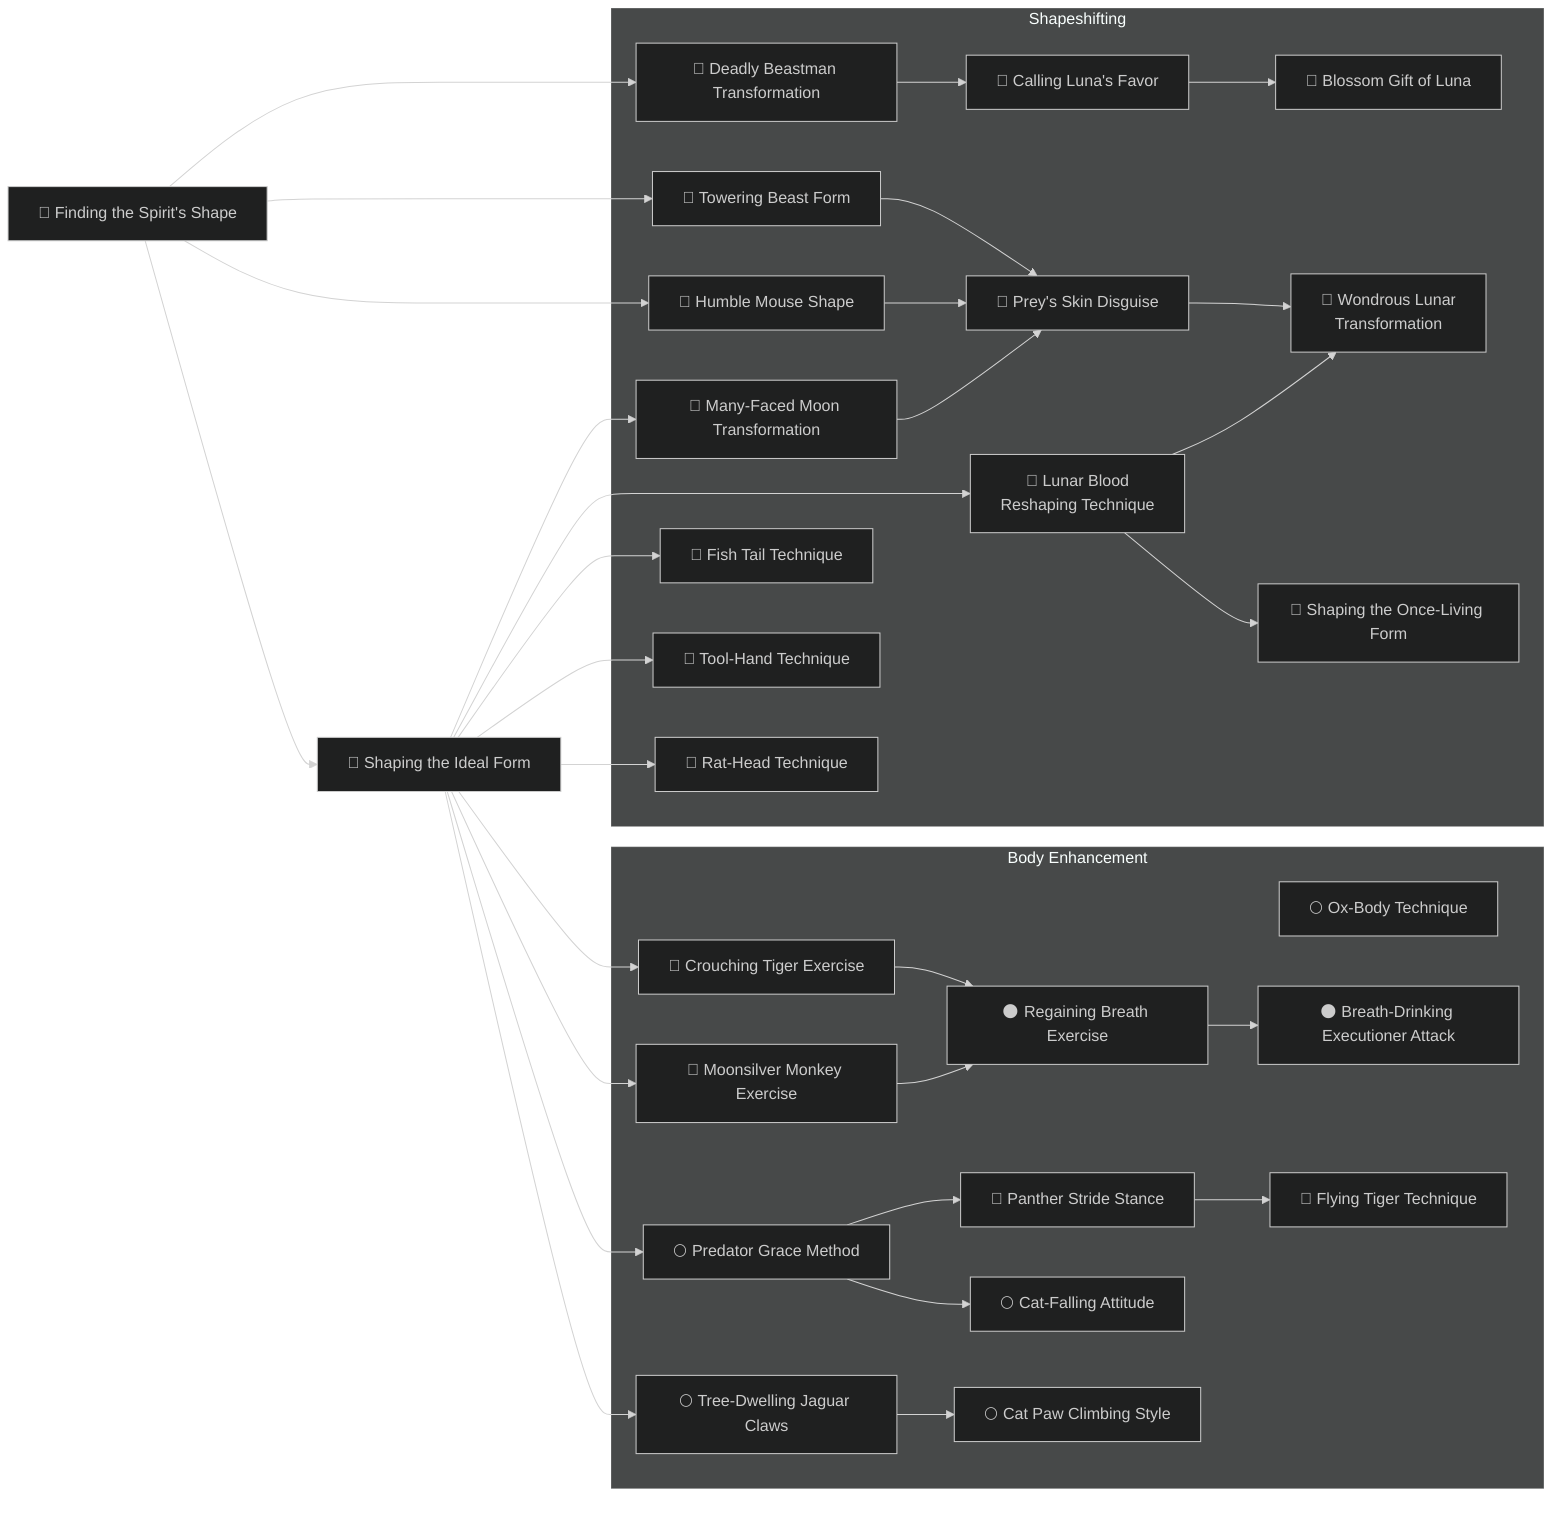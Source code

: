 ---
config:
  theme: dark
---
flowchart LR
    finding_the_spirits_shape[🌙 Finding the Spirit's Shape]
    click finding_the_spirits_shape callback "
        Finding the Spirit's Shape<br>
        <br>
        Cost: 1 mote<br>
        Duration: Instant<br>
        Type: Reflexive<br>
        Minimum Charisma: 2<br>
        Minimum Essence: 1<br>
        Prerequisite Charms: None<br>
        <br>
        When purchasing this Charm, the Lunar chooses an
        animal no larger than an elk and no smaller than a large
        cat. That animal is now the Lunar's spirit animal, and its
        shape is now considered one of the Lunar's true shapes.
        It is thus easier to spot the Lunar's Tell when she assumes
        this animal shape, and if the Lunar becomes locked into
        her true shapes, she can still use this Charm to change
        between her human and totem animal shape.<br>
        Almost all Lunars know this Charm. A Lunar either
        tastes the heart's blood of his totem animal during his
        initiation or, in many cases, finds the totem-shape when
        she Exalts. Such Exalts are driven by an incredible
        craving to consume the life of a beast of their newfound
        shape, so that they can fairly gain its form. If a Lunar
        wants a totem animal larger than an elk or smaller than
        a cat, she may gain one, but she must already know or
        must immediately purchase Humble Mouse Shape or
        Towering Beast Form as appropriate and cannot exceed
        the limits of those Charms.<br>
        A Lunar may change his totem animal, but doing so
        is both costly and dangerous. Those who choose to do so
        must pay a dot of permanent Willpower and buy this
        Charm again. Traces of his previous form remain in the
        Lunar's Tell, to which may be added attributes of the new
        form. A Lunar whose Tell combines the traits of several
        animals is known by other Lunars as a chimera and is
        regarded with scorn. In addition, the Lunar may offend
        the animal avatar of the species he forsakes and, thus,
        gain the enmity of that godly being and the species it
        protects. A Lunar in his totem animal shape may spend
        1 mote to activate this Charm and return to human
        shape. This Charm may be activated only once per turn.<br>
        Members of the Eclipse Caste may not learn this
        Charm, for it draws on a natural power of the Lunar
        Exalted that Solars cannot master or emulate.
        "

    shaping_the_ideal_form[🌙 Shaping the Ideal Form]
    click shaping_the_ideal_form callback "
        Shaping the Ideal Form<br>
        <br>
        Cost: 1 mote<br>
        Duration: Instant<br>
        Type: Simple<br>
        Minimum Manipulation: 2<br>
        Minimum Essence: 1<br>
        Prerequisite Charms: Finding the Spirit's Shape<br>
        <br>
        This Charm allows the Lunar to make minor
        cosmetic changes to the appearance of any of his true
        forms. Such modifications include changing hair, eye
        or skin color by several shades, lengthening (or shortening)
        hair length, reshaping a chin or nose slightly or
        straightening teeth. A modification only applies to
        the form in which it was used — if the Lunar wishes to
        alter is hair color in his human and totem-animal
        shapes, he will have to use this Charm twice. Shaping
        the Ideal Form does not allow the Lunar to assume the
        appearance of another being, though it may help to
        disguise his appearance. Lunars who wish to assume
        the form of specific individuals must learn the Charm
        Prey's Skin Disguise. Shaping the Ideal Form cannot
        be used to conceal the Lunar's Tell or tattoos. No
        matter how much effort is put into the shaping, the
        Charm cannot be used to improve the Lunar's Physical
        Attributes unless the player invests experience in
        raising the Attribute — in that case, training time can
        represent an extended campaign of cosmetic self-
        improvement by reshaping. Overuse of the Charm
        tends to detract from the Lunar's appearance, render-
        ing him bland. It is regarded as a sign of degeneracy and
        vanity among Luna's Beloved.
        "

    subgraph Shapeshifting

        deadly_beastman_transformation[🌙 Deadly Beastman Transformation]
        click deadly_beastman_transformation callback "
        Deadly Beastman Transformation<br>
        <br>
        Cost: 5 motes<br>
        Duration: Instant<br>
        Type: Reflexive<br>
        Minimum Charisma: 2<br>
        Minimum Essence: 2<br>
        Prerequisite Charms: Finding the Spirit's Shape<br>
        <br>
        This powerful Charm allows the Lunar to shift its
        shape into a monstrous hybrid of the human form and its
        totem animal. This shape is three feet taller than the
        Lunar's normal height and enjoys many bonuses. Anyone
        who sees the Lunar in this shape cannot fail to
        mistake him for what he is — a sleek and deadly feral
        killing machine. A character using this shapechanging
        Charm is considered to be in one of his true forms, which
        includes the increased visibility of his Tell.<br>
        The first time a character takes this Charm, he
        receives five Attribute points and two gifts. Both Attribute
        points and gifts must be applied immediately after
        the character purchases this Charm. Subsequent purchases
        of the Charm provide three Attribute points and
        one gift per purchase. A character can purchase this
        Charm no more times than he has points of Essence.<br>
        Each Attribute point represents the war-shape's
        enhanced physical capabilities. One Attribute point
        raises the character's Strength or Stamina by 1 while he
        is in his beastman form, and two Attribute points can
        raise the character's beastman form's Dexterity by 1.
        Once allocated, these bonuses are fixed and cannot be
        modified. These points must be allocated immediately
        when the Charm is purchased - characters cannot save
        up points between purchases of this Charm. When the
        character is in his hybrid war-shape, these bonus Attributes
        are considered to be a natural part of the
        character's Attribute for the purposes of Charms that
        double Attributes and for the purposes of Charms that
        allow the character to convert Attribute dice to auto-
        matic successes on a roll.<br>
        Gifts represent special capabilities the hybrid shape
        offers and give the character some sort of special bonus
        beyond increased Attributes. Gifts often have prerequisite
        gifts, which their effects build on and enhance. A
        character cannot take a gift without taking all of its
        prerequisites. Characters cannot take a gift more than
        once unless the gift specifically permits it. Gifts, like
        the Attribute bonuses, apply only while in hybrid form.
        If the Lunar wishes to take advantage of his gifts in
        human or totem animal form, he must learn Charms
        that have similar effects or else use the Charm Calling
        Luna's Favor.<br>
        In beastman form, weapons and armor worn by the
        Lunar in human form are present in hybrid form as well,
        magically adjusted to suit the size of the hybrid form.
        While the Lunar's adjusted Attributes might allow him
        to wield huge weapons or bear the weight of superheavy
        armor, this Charm does not turn the Lunar's accoutrements
        into such gear. Though the weapons may change
        somewhat in size and shape to accommodate the hybrid's
        large grip, the weapons' and armor's statistics do not
        alter. Defensive gifts (Rugged Hide, Impenetrable Beast-Armor)
        combine with any armor worn by the Lunar.<br>
        Characters can gain large dice pools by means of
        the Deadly Beastman Transformation. Keep in mind
        that the Lunar's running speed, jumping distance and
        lifting ability will likewise change. Players should remember
        that they may use the automatic successes rules
        (Exalted, p. 90-91) rather than rolling dice for many
        Athletics feats.<br>
        Characters in their hybrid shape may spend 5
        motes activate this Charm and assume human form.
        This Charm can be used only once per turn. Because
        assuming totem animal shape with Finding the Spirit's
        Shape requires only 1 mote of Essence and the Lunar
        can then change to human shape with another activation
        of that Charm, it is significantly cheaper for a
        Lunar to pass through animal shape when returning to
        human form (2 motes versus 5). However, this takes an
        extra turn, so Lunars in a hurry sometimes directly
        return to human shape.<br>
        Members of the Eclipse Caste may not learn this
        Charm, for it draws on a natural power of the Lunar
        Exalted that Solars cannot master or emulate.
        "

        calling_lunas_favor[🌙 Calling Luna's Favor]
        click calling_lunas_favor callback "
        Calling Luna's Favor<br>
        <br>
        Cost: 5 motes<br>
        Duration: Scene<br>
        Type: Simple<br>
        Minimum Manipulation: 3<br>
        Minimum Essence: 2<br>
        Prerequisite Charms: Deadly Beastman Transformation<br>
        <br>
        By means of this Charm, a Lunar can draw forth the
        power of one of his gifts when not in Beastman form.
        From immediately after the character activates this Charm
        until the end of the scene or until the character ends the
        Charm's effects, he enjoys the benefits of one of his
        Deadly Beastman Transformation gifts. The gift actually
        manifests and is probably an obvious mark of supernatural
        character. Characters can manifest any gift they
        possess, regardless of whether or not it has prerequisites.
        "

        blossom_gift_of_luna[🌙 Blossom Gift of Luna]
        click blossom_gift_of_luna callback "
        Blossom Gift of Luna<br>
        <br>
        Cost: 3 motes, 1 Willpower<br>
        Duration: Indefinite<br>
        Type: Simple<br>
        Minimum Charisma: 4<br>
        Minimum Essence: 3<br>
        Prerequisite Charms: Calling Luna's Favor<br>
        <br>
        This Charm is an extension of the Charm Calling
        Luna's Favor. By activating this Charm while in
        hybrid form, the Lunar may retain a single Deadly
        Beastman Transformation gift until he ends the
        Charm's effects or he next enters hybrid form. As with
        Calling Luna's Favor, above, the gift actually manifests
        and is in no way concealed by this magic.
        Characters can manifest any gift they possess, regardless
        of whether or not it has prerequisites.
        "

        towering_beast_form[🌙 Towering Beast Form]
        click towering_beast_form callback "
        Towering Beast Form<br>
        <br>
        Cost: None<br>
        Duration: Indefinite<br>
        Type: Special<br>
        Minimum Charisma: 3<br>
        Minimum Essence: 2<br>
        Prerequisite Charms: Finding the Spirit's Shape<br>
        <br>
        Knowledge of this Charm allows the Lunar to as-
        sume a form larger than an elk but no larger than a Tyrant
        Lizard or other large dinosaur. There is no cost to use this
        Charm's effects - learning this Charm simply enhances
        the Lunar's capabilities.
        Members of the Eclipse Caste may not learn this
        Charm, for it draws on a natural power of the Lunar
        Exalted that Solars cannot master or emulate.
        "

        humble_mouse_shape[🌙 Humble Mouse Shape]
        click humble_mouse_shape callback "
        Humble Mouse Shape<br>
        <br>
        Cost: None<br>
        Duration: Indefinite<br>
        Type: Special<br>
        Minimum Charisma: 3<br>
        Minimum Essence: 2<br>
        Prerequisite Charms: Finding the Spirit's Shape<br>
        <br>
        Knowledge of this Charm allows the Lunar to
        shapeshift into a form smaller than a cat but no smaller
        than a field mouse. There is no cost to use this Charm's
        effects — learning this Charm simple enhances the
        Lunar's capabilities.<br>
        Members of the Eclipse Caste may not learn this
        Charm, for it draws on a natural power of the Lunar
        Exalted that Solars cannot master or emulate.
        "



        many_faced_moon_transformation[🌙 Many-Faced Moon Transformation]
        click many_faced_moon_transformation callback "
        Many-Faced Moon Transformation<br>
        <br>
        Cost: 3 motes<br>
        Duration: Instant<br>
        Type: Reflexive<br>
        Minimum Charisma: 4<br>
        Minimum Essence: 2<br>
        Prerequisite Charms: Shaping the Ideal Form<br>
        <br>
        By means of this Charm, the Exalted changes gender,
        males becoming females and vice versa though their
        personalities, knowledge and Traits are unchanged. This
        is not a cosmetic modification — the Charm changes the
        Lunar's biology and he or she becomes capable of siring
        or bearing children as appropriate. While many Lunars
        have a preferred gender, individual Lunars do not have
        a &quot;natural&quot; sex — they're considered to be in true form
        in either gender. Attempts by a pregnant Lunar to use
        this Charm automatically fail.
        "

        preys_skin_disguise[🌙 Prey's Skin Disguise]
        click preys_skin_disguise callback "
        Prey's Skin Disguise<br>
        <br>
        Cost: 5 motes, 1 Willpower<br>
        Duration: Indefinite<br>
        Type: Simple<br>
        Minimum Charisma: 4<br>
        Minimum Essence: 3<br>
        Prerequisite Charms: Towering Beast Form, Humble<br>
        <br>
        Mouse Shape, Many-Faced Moon Transformation
        This Charm allows the Lunar to assume the outward
        appearance of a specific other human. To do so, the
        Lunar must consume the target's heart's blood like any
        other beast whose form she wishes to gain. The Charm
        then allows her to assume the victim's outward appearance
        and Physical Attributes and Appearance, but she
        does not gain the victim's knowledge, Mental or Social
        Attributes or Abilities. If the target is an Exalt, the Lunar
        gains his outward appearance but remains a Lunar. This
        Charm cannot be used to mimic the Fair Folk who,
        though humanoid, are something other.<br>
        The character can still dress and act any way she
        desires — she adopts the victim's outward appearance,
        not personality. A Lunar willing to consume many mor-
        tals can develop quite a diverse catalog of shapes. Just as
        with any other type of shapechanging, the appearance of
        the character's Tell and tattoos is unchanged. Lunars who
        wish to masquerade as the persons they consumed would
        thus be well-advised to use Charms to suppress these
        unmistakable signs. The Charm's effect includes a gender
        change if appropriate, with the same limitations to preg-
        nant characters as Many-Faced Moon Transformation.<br>
        Members of the Eclipse Caste may not learn this
        Charm, for it draws on a natural power of the Lunar
        Exalted that Solars cannot master or emulate.
        "

        lunar_blood_reshaping_technique[🌙 Lunar Blood<br>Reshaping Technique]
        click lunar_blood_reshaping_technique callback "
        Lunar Blood Reshaping Technique<br>
        <br>
        Cost: 3 motes, 1 health level + special<br>
        Duration: One day<br>
        Type: Simple<br>
        Minimum Manipulation: 4<br>
        Minimum Essence: 3<br>
        Prerequisite Charms: Shaping the Ideal Form<br>
        <br>
        By allowing a subject to taste his blood and activating
        this Charm, the Lunar can make minor
        alterations to the form of another willing subject. The
        range of possible changes are as per Shaping the Ideal
        Form - this Charm cannot be used to change a
        target's shape or to give her the appearance of a specific
        other human. Unlike modifications the Lunar makes
        to himself, the changes fade after a day. The subject
        must also spend a temporary Willpower point (two if
        she is an Exalt). Unwilling subjects, tattooed Lunars,
        non-humans, the undead and unmaterialized spirits
        cannot be shaped by this Charm. Once the Charm is
        activated, the player rolls Manipulation + Craft
        (Body Shaping) at standard difficulty. One
        success or more indicates success, while if
        the roll fails, the subject's form is unaltered.
        A botch, however, results in an unexpected
        — and usually unpleasant - outcome.
        "

        wondrous_lunar_transformation[🌙 Wondrous Lunar<br>Transformation]
        click wondrous_lunar_transformation callback "
        Wondrous Lunar Transformation<br>
        <br>
        Cost: 5 motes, 1 Willpower, 1 health level + special<br>
        Duration: One day<br>
        Type: Simple<br>
        Minimum Manipulation: 5<br>
        Minimum Essence: 4<br>
        Prerequisite Charms: Prey's Skin Disguise, Lunar Blood Reshaping Technique<br>
        <br>
        A more powerful version of the Lunar
        Blood Reshaping Technique, this Charm
        allows the Lunar to alter the subject's form to
        match one of the patterns in the Lunar's
        &quot;library.&quot; This process is a difficult one, both
        painful for the subject and requiring immense skill
        by the Lunar, but it allows the subject to attain a non-human
        form or to masquerade as another human. In
        addition to the costs to the Lunar, the subject must
        spend 2 temporary Willpower points (3 if an Exalt).
        Unwilling subjects, tattooed Lunars, non-humans, the
        undead and unmaterialized spirits cannot be shaped
        by this Charm. Once the Charm is activated, the
        Lunar's player rolls Manipulation + Craft (Body
        Shaping) at difficulty 3. Three or more suc-
        cesses indicates success, while if the roll fails (or
        gets only one or two successes), the subject's
        form is unaltered. A botch, however, results in
        an unexpected — and usually unpleasant —
        outcome, probably a subject twisted and
        crippled for the duration or possibly suffering
        permanent damage.
        "

        shaping_the_once_living_form[🌙 Shaping the Once-Living Form]
        click shaping_the_once_living_form callback "
        Shaping the Once-Living Form<br>
        <br>
        Cost: 1 mote per raw cubic foot, 1 per volume increase + 1 health level<br>
        Duration: Indefinite/Instant<br>
        Type: Simple<br>
        Minimum Manipulation: 3<br>
        Minimum Essence: 3<br>
        Prerequisite Charms: Lunar Blood Reshaping Technique<br>
        <br>
        By means of this Charm, a Lunar can reshape inert
        once-living material into another form. He can turn a
        fallen tree into a shelter, a bone into a weapon or a hide
        into clothing. He cannot, however, use the Charm to
        create complex objects (a simple buckle is about as
        sophisticated as it gets), nor can it be used to reshape
        objects that are already under the influence of Charms,
        sorcery or other supernatural effects. The item to be
        shaped must be smeared in the Lunar's blood, costing
        him a single health level (unsoakable lethal damage)
        before Essence can be channeled into the object.<br>
        The texture, appearance and so on of the original
        material remains unaltered — a bone weapon is clearly
        bone, not metal — but the product may be modified by
        conventional methods (dyes, paint and so forth). The
        Essence cost for activating the Charm reflects the amount
        of raw material affected. If the target object is roughly the
        same size as the raw material, the Essence cost of the
        Charm is unaltered. If a size change is part of the process,
        the Lunar must spend additional Essence motes, each
        extra mote allowing the final product's size to be twice
        (or half) that of the raw material. An object fashioned in
        this manner are not permanent, but rather remains while
        the Lunar commits the Essence. If the Lunar uses the
        Essence for other purposes, the object reverts to its
        original form. A Lunar can, however, make his construct
        permanent by spending a point of Willpower, but this
        may only be done at the moment of creation. In this case,
        the Charm is instant, and the Essence returns normally.<br>
        Shaping the object requires a Manipulation + Craft
        roll, usually of difficulty 1. The Storyteller may, however,
        increase this difficulty for more complex shapes.
        This Charm cannot effect the undead.
        "

        fish_tail_technique[🌙 Fish Tail Technique]
        click fish_tail_technique callback "
        Fish Tail Technique<br>
        <br>
        Cost: 6 motes<br>
        Duration: Indefinite<br>
        Type: Simple<br>
        Minimum Charisma: 3<br>
        Minimum Essence: 3<br>
        Prerequisite Charms: Shaping the Ideal Form<br>
        <br>
        Using this Charm, a Lunar transforms his limbs to
        enhance his swimming abilities, turning his limbs into
        flippers, webbing hands and feet or performing other
        similar effects (at the Lunar's discretion) to enhance his
        swimming abilities, allowing him to move through water
        unimpeded at twice his normal movement rate. If the
        Lunar is in a form with innate swimming abilities, such
        as that of a shark or a seal, the Fish Tail Technique
        confers no additional benefits. This Charm does not
        confer the ability to breath water, and the character must
        surface to breathe (per the holding breath rules on p. 243
        of Exalted) or risk drowning.
        "

        tool_hand_technique[🌙 Tool-Hand Technique]
        click tool_hand_technique callback "
        Tool-Hand Technique<br>
        <br>
        Cost: 1 mote<br>
        Duration: One scene<br>
        Type: Simple<br>
        Minimum Manipulation: 2<br>
        Minimum Essence: 2<br>
        Prerequisite Charms: Shaping the Ideal Form<br>
        <br>
        Most Lunars abhor the trappings of civilization, but
        this does not mean that they don't occasionally require
        tools. Unlike mortals, who must keep a range of prefabricated
        tools for such circumstances, a Lunar can reshape
        his body to provide the necessary instruments. Hands
        are strengthened and fingers and claws sharpened and
        reshaped to provide any tool the Exalt might need.
        While using the Tool-Hand Technique, the Lunar can
        naturally perform tasks that would normally require
        tools (for example, boring a hole in wood, hammering a
        peg or picking at stone). The Lunar's hands, feet or
        whatever else is shaped into the tool takes on a superficial
        resemblance to the tool in question but remains
        indisputably flesh and bone (albeit flesh and bone
        surrounded by a nimbus of Essence). A Lunar with
        multiple limbs can equip the multiple limbs at a cost of
        1 mote per limb and suffers no injury from the pounding.
        cutting or rasping of using the &quot;tools.&quot; The Tool-Hand
        Technique cannot be used to form weapons or to otherwise
        give the Lunar an advantage in inflicting or
        withstanding damage, nor does the Lunar work any
        faster than she would with normal tools. Any rolls
        involving Craft gain +2 dice when the Lunar uses this
        Charm.
        "

        rat_head_technique[🌙 Rat-Head Technique]
        click rat_head_technique callback "
        Rat-Head Technique<br>
        <br>
        Cost: 3 motes<br>
        Duration: One scene<br>
        Type: Simple<br>
        Minimum Manipulation: 2<br>
        Minimum Essence: 2<br>
        Prerequisite Charms: Shaping the Ideal Form<br>
        <br>
        By means of this Charm, the Lunar's bones, muscles
        and organs become capable of immense deformation, allowing
        him to squeeze his body through gaps it would not
        normally fit through. By means of this Charm, a human-sized
        Lunar could wriggle through a hole as small as a mouse
        hole or a knothole in a fence. The process is very unsettling
        to watch and is likewise uncomfortable for the Lunar.<br>
        The Rat-Head Technique cannot be used as part of
        any Combo or while the Lunar is under the effects of a
        Charm or sorcery that hardens or reinforces his limbs in
        any manner (such as the Body Weapon Technique). While
        using this Charm, the Lunar's natural soak cannot exceed
        2B/2L under any circumstances, and he cannot parry lethal
        attacks without an appropriate stunt — his &quot;softened&quot; body
        lacks the strength to do so effectively. A Lunar under the
        effect of Rat-Head Technique may dodge normally.
        "
    end

    finding_the_spirits_shape --> deadly_beastman_transformation
    deadly_beastman_transformation --> calling_lunas_favor
    calling_lunas_favor --> blossom_gift_of_luna
    finding_the_spirits_shape --> towering_beast_form
    finding_the_spirits_shape --> humble_mouse_shape
    finding_the_spirits_shape --> shaping_the_ideal_form
    shaping_the_ideal_form --> many_faced_moon_transformation
    towering_beast_form --> preys_skin_disguise
    humble_mouse_shape --> preys_skin_disguise
    many_faced_moon_transformation --> preys_skin_disguise
    shaping_the_ideal_form --> lunar_blood_reshaping_technique
    preys_skin_disguise --> wondrous_lunar_transformation
    lunar_blood_reshaping_technique --> wondrous_lunar_transformation
    lunar_blood_reshaping_technique --> shaping_the_once_living_form
    shaping_the_ideal_form --> fish_tail_technique
    shaping_the_ideal_form --> tool_hand_technique
    shaping_the_ideal_form --> rat_head_technique

    subgraph Body Enhancement
        ox_body_technique[🌕 Ox-Body Technique]
        click ox_body_technique callback "
            Ox-Body Technique<br>
            <br>
            Cost: None
            Duration: Permanent
            Type: Special
            Minimum Stamina: Varies
            Minimum Essence: 1
            Prerequisite Charms: None
            The bodies of the Exalted are far more durable than
            those of mere mortals. To help simulate this, an Exalt
            may buy extra health levels as if they were a Charm. A
            player may purchase this Charm up to once per dot of
            human-form Stamina his character possesses. Each Ox-
            Body Technique Charm purchased can provide two -1
            health levels or four -2 health levels, at the player's
            option, determined at the time of purchase.
            "

        crouching_tiger_exercise[🌙 Crouching Tiger Exercise]
        click crouching_tiger_exercise callback "
            Crouching Tiger Exercise<br>
            <br>
            Cost: 5 motes, 1 Willpower<br>
            Duration: Varies<br>
            Type: Simple<br>
            Minimum Charisma: 3<br>
            Minimum Essence: 2<br>
            Prerequisite Charms: Shaping the Ideal Form<br>
            <br>
            Lunars employ Essence to enhance their muscles via
            this Charm, using a series of stances and static exercises
            to focus Essence into their limbs, increasing their strength
            and resilience. A Lunar using this Charm swells into an
            intimidating, muscular brute. Her tendons stand out like
            taught rope, and her muscles seem ready to burst through
            her skin. The Exalt's player makes a Strength + Athletics
            roll. For every success, add one to the Lunar's Strength.
            That character cannot more than double her initial
            Strength through the use of this Charm. This is a dice
            bonus added by a Charm and should be considered as
            such when determining the maximum effect of other
            dice-bonus Charms. The Charm's effects last for a num-
            ber of turns equal to the character's Essence + the
            number of success rolled. The exercises used to activate
            the Crouching Tiger Exercise require the character's
            undivided dice action for a number of turns equal to 10
            + (the Lunar's Strength prior to this performance of the
            exercise). These turns of preparation must be concurrent
            and uninterrupted and cannot be combined with the
            preparation periods of other, similar exercises.
            "

        moonsilver_monkey_exercise[🌙 Moonsilver Monkey Exercise]
        click moonsilver_monkey_exercise callback "
            Moonsilver Monkey Exercise<br>
            <br>
            Cost: 6 motes, 1 Willpower<br>
            Duration: Varies<br>
            Type: Simple<br>
            Minimum Charisma: 3<br>
            Minimum Essence: 2<br>
            Prerequisite Charms: Shaping the Ideal Form<br>
            <br>
            By performing a series of limbering up exercises and
            stances as he directs Essence through his muscles, a
            Lunar Exalt can temporarily boost his hand-eye coordination,
            his movements becoming fluid and graceful as
            moonsilver. The Exalted's player makes a Dexterity +
            Athletics roll. For every success, add one to the Lunar's
            Dexterity. That character cannot more than double his
            initial Dexterity through the use of this Charm. This is
            a dice bonus added by a Charm and should be considered
            as such when determining the maximum effect of other
            dice-bonus Charms. The Charm's effects last for a num-
            ber of turns equal to the character's Essence + the
            number of success rolled. Enacting the Moonsilver Monkey
            Exercise requires the character's undivided dice
            action for a number of turns equal to (the Lunar's
            Dexterity prior to the performance of this exercise) + 10.
            These turns of preparation must be concurrent and
            uninterrupted, and cannot be combined with the preparation
            periods of other, similar exercises.
            "

        regaining_breath_exercise[🌑 Regaining Breath Exercise]
        click regaining_breath_exercise callback "
            Regaining Breath Exercise<br>
            <br>
            Cost: 1 Willpower<br>
            Duration: Instant<br>
            Type: Simple<br>
            Minimum Intelligence: 4<br>
            Minimum Essence: 3<br>
            Prerequisite Charms: Crouching Tiger Exercise, Moonsilver Monkey Exercise<br>
            <br>
            In addition to using his Essence to fortify his body,
            a Lunar can draw on his strength of spirit to fortify his
            Essence. By entering a trance and focusing his mind
            inward for a number of turns equal to (20 - his Stamina),
            a Lunar can regain motes of Essence. Doing so requires a
            Stamina + Endurance roll. For every success, the Lunar
            gains 2 motes of Essence. The character cannot regain
            more than his normal maximum temporary Essence, nor
            can he regain more than (his permanent Essence x 2)
            motes per use of the Charm. These turns of concentration
            must be concurrent and uninterrupted and cannot
            be combined with the preparation periods of other,
            similar exercises.
            "

        breath_drinking_executioner_attack[🌑 Breath-Drinking Executioner Attack]
        click breath_drinking_executioner_attack callback "
            Breath-Drinking Executioner Attack<br>
            <br>
            Cost: 2 motes<br>
            Duration: Instant<br>
            Type: Reflexive<br>
            Minimum Wits: 4<br>
            Minimum Essence: 4<br>
            Prerequisite Charms: Regaining Breath Exercise<br>
            <br>
            The death of an individual releases her body's
            Essence, which forms the target's lower or &quot;animal&quot;
            soul. By means of the Breath-Drinking Executioner
            Attack, a Lunar can trap and consume this vital energy
            to restore his own Essence reserves. By activating this
            Charm immediately after slaying an opponent, a Lunar
            regains the result of one 10-sided die in motes of
            Essence. An Exalt cannot regain more Essence in a
            given turn than he has points of Stamina. The Exalt
            may not exceed his normal maximum temporary Essence
            through the use of this Charm.
            "

        predator_grace_method[🌕 Predator Grace Method]
        click predator_grace_method callback "
            Predator Grace Method<br>
            <br>
            Cost: 1 mote per 2 dice<br>
            Duration: Instant<br>
            Type: Reflexive<br>
            Minimum Dexterity: 3<br>
            Minimum Essence: 2<br>
            Prerequisite Charms: Shaping the Ideal Form<br>
            <br>
            Using this Charm, the Lunar gains preternatural
            balance beyond that of even the greatest feline hunter.
            The Exalt can walk across surfaces as fragile as bamboo
            and string with ease and casually resists efforts to unbalance
            him. By spending motes of Essence, the Lunar's
            player may convert Dexterity dice into automatic successes
            when making a single Athletics roll related to
            balance and climbing or when rolling to resist or escape
            sweeps, clinches, holds and tackles. Upon activating the
            Charm, the Lunar's body and features undergo subtle
            changes, resulting in a lithe and graceful appearance that
            shifts to give him the best balance and grip possible in the
            present circumstances.
            "

        panther_stride_stance[🌙 Panther Stride Stance]
        click panther_stride_stance callback "
            Panther Stride Stance<br>
            <br>
            Cost: 4 motes<br>
            Duration: One scene<br>
            Type: Simple<br>
            Minimum Manipulation: 3<br>
            Minimum Essence: 2<br>
            Prerequisite Charms: Predator Grace Method<br>
            <br>
            Using this Charm, the Lunar's legs shift into the
            likeness of the legs of a giant cat, and his whole body
            twists slightly, becoming lower and more streamlined.
            For the remainder of the scene, the character can move
            at twice his normal movement rate and leap three times
            his normal jumping distance. If the target surface is
            uncertain, the Lunar's player must still make a (Dexterity
            or Wits) + Athletics roll normally for the character to
            land successfully (see p. 252 of Exalted) after such a leap.
            A Lunar may carry a &quot;passenger&quot; on such a leap, though
            doing so reduces his effective Dexterity by one and his
            effective Strength by two. A Full Moon who uses this
            Charm in conjunction with his anima power moves at
            three times his normal movement rate and can leap five
            times his normal jumping distance.
            "

        flying_tiger_technique[🌙 Flying Tiger Technique]
        click flying_tiger_technique callback "
            Flying Tiger Technique<br>
            <br>
            Cost: 3 motes<br>
            Duration: One Scene<br>
            Type: Simple<br>
            Minimum Manipulation: 4<br>
            Minimum Essence: 3<br>
            Prerequisite Charms: Panther Stride Stance<br>
            <br>
            By creating a flap of skin between his arms and legs,
            a Lunar can drastically extend his leaping abilities.
            Using the skin flap as crude gliding wings, a Lunar using
            this technique can extend his horizontal leaping abilities
            in excess of 10 times his normal leaping distance, though
            this depends on his trading height for distance. He can
            travel 20 yards per dot of Strength and Athletics, and
            another two yards for every yard of altitude he descends.
            For example, a Lunar with Strength 3, Athletics 3 who
            leaps from a branch 100 yards up may glide to a point on
            the ground 320 yards away ([3 x 20] + [3 x 20] + [2 × 100]
            yards). The Lunar may attempt to extend this distance
            by rolling Dexterity + Athletics, each success adding 10
            percent to the range. The anima powers of a Full Moon
            Lunar, the effect of Panther Stride Stance and other
            movement-enhancing Charms do not add to the gliding
            distance of the Skin-Flap Flying Method.
            "

        cat_falling_attitude[🌕 Cat-Falling Attitude]
        click cat_falling_attitude callback "
            Cat-Falling Attitude<br>
            <br>
            Cost: 3 motes<br>
            Duration: Instant<br>
            Type: Supplemental<br>
            Minimum Dexterity: 3<br>
            Minimum Essence: 2<br>
            Prerequisite Charms: Predator Grace Method<br>
            <br>
            Using this Charm, a Lunar greatly improves his
            ability to avoid damage from a fall. He will always land
            on his feet and suffers only one level of bashing damage
            for every 10 feet fallen. Furthermore, he only suffers
            lethal damage if he falls more than 100 feet or onto a
            treacherous surface such as spikes.
            "

        tree_dwelling_jaguar_claws[🌕 Tree-Dwelling Jaguar Claws]
        click tree_dwelling_jaguar_claws callback "
            Tree-Dwelling Jaguar Claws<br>
            <br>
            Cost: 3 motes<br>
            Duration: One scene<br>
            Type: Simple<br>
            Minimum Dexterity: 3<br>
            Minimum Essence: 3<br>
            Prerequisite Charms: Shaping the Ideal Form<br>
            <br>
            Using his protean abilities to grow claws and to
            adapt his skeleton and muscles, a Lunar Exalted can
            ascend trees (or other surfaces where his claws can
            grip) with surprising ease. The Lunar normally uses
            half his movement rate when climbing but may use his
            full movement rate without penalty if his player makes
            a successful Dexterity + Athletics roll. When faced
            with difficult climbing conditions (high winds, overhangs,
            etc.) a Lunar using this Charm reduces the
            difficulty of the Dexterity + Athletics roll by l (but not
            below 1). If the Lunar makes unarmed Brawl or Martial
            Arts attacks while the Charm is active, his attacks
            inflict lethal damage.
            "

        cat_paw_climbing_style[🌕 Cat Paw Climbing Style]
        click cat_paw_climbing_style callback "
            Cat-Paw Climbing Style<br>
            <br>
            Cost: 5 motes<br>
            Duration: One scene<br>
            Type: Simple<br>
            Minimum Dexterity: 4<br>
            Minimum Essence: 4<br>
            Prerequisite Charms: Tree-Dwelling Jaguar Claws<br>
            <br>
            Using this Charm, a Lunar may ascend, descend or
            traverse any surface with relative ease, even if there are
            no obvious handholds. Instead, he relies on minute
            adjustments to his fingers and toes to exploit minute
            variations in surface texture. The Lunar may move up to
            half his normal movement rate either horizontally or
            vertically and reduces the difficulty of all Dexterity +
            Athletics rolls by 2 (but not below 1). Lunar characters
            may carry up to 100 pounds per point of Strength while
            using this Charm.
            "
    end

    shaping_the_ideal_form --> crouching_tiger_exercise
    shaping_the_ideal_form --> moonsilver_monkey_exercise
    crouching_tiger_exercise --> regaining_breath_exercise
    moonsilver_monkey_exercise --> regaining_breath_exercise
    regaining_breath_exercise --> breath_drinking_executioner_attack
    shaping_the_ideal_form --> predator_grace_method
    predator_grace_method --> panther_stride_stance
    panther_stride_stance --> flying_tiger_technique
    predator_grace_method --> cat_falling_attitude
    shaping_the_ideal_form --> tree_dwelling_jaguar_claws
    tree_dwelling_jaguar_claws --> cat_paw_climbing_style